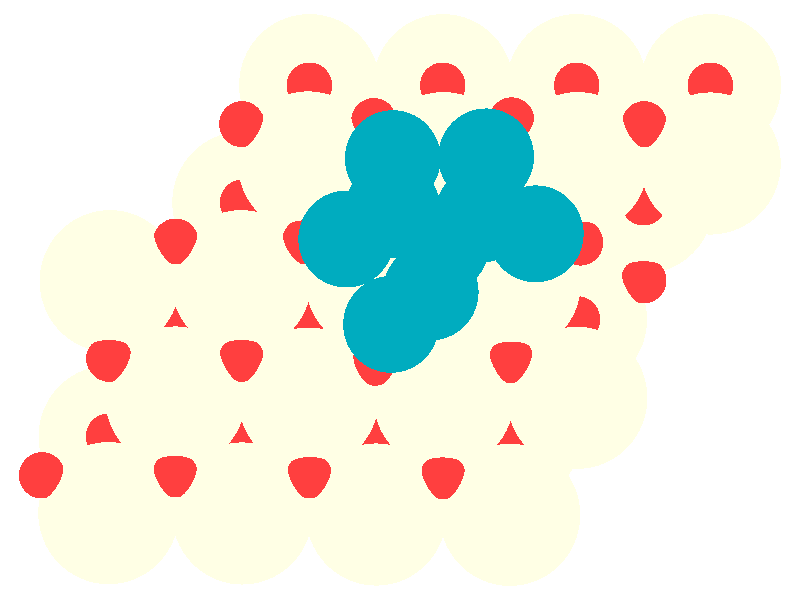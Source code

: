 #include "colors.inc"
#include "finish.inc"

global_settings {assumed_gamma 1 max_trace_level 6}
background {color White}
camera {orthographic
  right -23.22*x up 17.23*y
  direction 1.00*z
  location <0,0,50.00> look_at <0,0,0>}
light_source {<  2.00,   3.00,  40.00> color White
  area_light <0.70, 0, 0>, <0, 0.70, 0>, 3, 3
  adaptive 1 jitter}

#declare simple = finish {phong 0.7}
#declare pale = finish {ambient .5 diffuse .85 roughness .001 specular 0.200 }
#declare intermediate = finish {ambient 0.3 diffuse 0.6 specular 0.10 roughness 0.04 }
#declare vmd = finish {ambient .0 diffuse .65 phong 0.1 phong_size 40. specular 0.500 }
#declare jmol = finish {ambient .2 diffuse .6 specular 1 roughness .001 metallic}
#declare ase2 = finish {ambient 0.05 brilliance 3 diffuse 0.6 metallic specular 0.70 roughness 0.04 reflection 0.15}
#declare ase3 = finish {ambient .15 brilliance 2 diffuse .6 metallic specular 1. roughness .001 reflection .0}
#declare glass = finish {ambient .05 diffuse .3 specular 1. roughness .001}
#declare glass2 = finish {ambient .0 diffuse .3 specular 1. reflection .25 roughness .001}
#declare Rcell = 0.020;
#declare Rbond = 0.100;

#macro atom(LOC, R, COL, TRANS, FIN)
  sphere{LOC, R texture{pigment{color COL transmit TRANS} finish{FIN}}}
#end
#macro constrain(LOC, R, COL, TRANS FIN)
union{torus{R, Rcell rotate 45*z texture{pigment{color COL transmit TRANS} finish{FIN}}}
      torus{R, Rcell rotate -45*z texture{pigment{color COL transmit TRANS} finish{FIN}}}
      translate LOC}
#end

atom(< -2.63,   6.17,  -7.83>, 2.04, rgb <1.00, 1.00, 0.78>, 0.0, ase3) // #0 
atom(<  3.19,  -3.92,  -7.83>, 2.04, rgb <1.00, 1.00, 0.78>, 0.0, ase3) // #1 
atom(< -6.51,  -0.56,  -7.83>, 2.04, rgb <1.00, 1.00, 0.78>, 0.0, ase3) // #2 
atom(<  5.13,  -0.56,  -7.83>, 2.04, rgb <1.00, 1.00, 0.78>, 0.0, ase3) // #3 
atom(<  1.25,   6.17,  -7.83>, 2.04, rgb <1.00, 1.00, 0.78>, 0.0, ase3) // #4 
atom(<  7.07,   2.80,  -7.83>, 2.04, rgb <1.00, 1.00, 0.78>, 0.0, ase3) // #5 
atom(< -2.63,  -0.56,  -7.83>, 2.04, rgb <1.00, 1.00, 0.78>, 0.0, ase3) // #6 
atom(<  9.02,   6.17,  -7.83>, 2.04, rgb <1.00, 1.00, 0.78>, 0.0, ase3) // #7 
atom(<  5.13,   6.17,  -7.83>, 2.04, rgb <1.00, 1.00, 0.78>, 0.0, ase3) // #8 
atom(< -0.69,  -3.92,  -7.83>, 2.04, rgb <1.00, 1.00, 0.78>, 0.0, ase3) // #9 
atom(<  1.25,  -0.56,  -7.83>, 2.04, rgb <1.00, 1.00, 0.78>, 0.0, ase3) // #10 
atom(< -0.69,   2.80,  -7.83>, 2.04, rgb <1.00, 1.00, 0.78>, 0.0, ase3) // #11 
atom(< -8.45,  -3.92,  -7.83>, 2.04, rgb <1.00, 1.00, 0.78>, 0.0, ase3) // #12 
atom(<  3.19,   2.80,  -7.83>, 2.04, rgb <1.00, 1.00, 0.78>, 0.0, ase3) // #13 
atom(< -4.57,   2.80,  -7.83>, 2.04, rgb <1.00, 1.00, 0.78>, 0.0, ase3) // #14 
atom(< -4.57,  -3.92,  -7.83>, 2.04, rgb <1.00, 1.00, 0.78>, 0.0, ase3) // #15 
atom(< -4.58,  -6.13,  -4.72>, 2.04, rgb <1.00, 1.00, 0.78>, 0.0, ase3) // #16 
atom(<  3.21,   0.49,  -4.74>, 2.04, rgb <1.00, 1.00, 0.78>, 0.0, ase3) // #17 
atom(< -2.66,  -2.83,  -4.71>, 2.04, rgb <1.00, 1.00, 0.78>, 0.0, ase3) // #18 
atom(< -0.69,  -6.16,  -4.74>, 2.04, rgb <1.00, 1.00, 0.78>, 0.0, ase3) // #19 
atom(< -0.71,   0.55,  -4.77>, 2.04, rgb <1.00, 1.00, 0.78>, 0.0, ase3) // #20 
atom(<  1.27,  -2.83,  -4.72>, 2.04, rgb <1.00, 1.00, 0.78>, 0.0, ase3) // #21 
atom(<  1.26,   3.93,  -4.77>, 2.04, rgb <1.00, 1.00, 0.78>, 0.0, ase3) // #22 
atom(< -8.42,   0.54,  -4.71>, 2.04, rgb <1.00, 1.00, 0.78>, 0.0, ase3) // #23 
atom(< -8.46,  -6.12,  -4.72>, 2.04, rgb <1.00, 1.00, 0.78>, 0.0, ase3) // #24 
atom(<  9.01,   3.92,  -4.74>, 2.04, rgb <1.00, 1.00, 0.78>, 0.0, ase3) // #25 
atom(< -6.52,  -2.80,  -4.72>, 2.04, rgb <1.00, 1.00, 0.78>, 0.0, ase3) // #26 
atom(<  5.14,  -2.81,  -4.73>, 2.04, rgb <1.00, 1.00, 0.78>, 0.0, ase3) // #27 
atom(< -4.61,   0.54,  -4.72>, 2.04, rgb <1.00, 1.00, 0.78>, 0.0, ase3) // #28 
atom(<  5.16,   3.93,  -4.71>, 2.04, rgb <1.00, 1.00, 0.78>, 0.0, ase3) // #29 
atom(< -2.67,   3.95,  -4.72>, 2.04, rgb <1.00, 1.00, 0.78>, 0.0, ase3) // #30 
atom(<  3.19,  -6.17,  -4.73>, 2.04, rgb <1.00, 1.00, 0.78>, 0.0, ase3) // #31 
atom(< -2.63,   1.68,  -8.62>, 0.66, rgb <1.00, 0.05, 0.05>, 0.0, ase3) // #32 
atom(< -8.45,  -1.68,  -8.62>, 0.66, rgb <1.00, 0.05, 0.05>, 0.0, ase3) // #33 
atom(< -0.69,   5.04,  -8.62>, 0.66, rgb <1.00, 0.05, 0.05>, 0.0, ase3) // #34 
atom(<-10.40,  -5.04,  -8.62>, 0.66, rgb <1.00, 0.05, 0.05>, 0.0, ase3) // #35 
atom(<  3.19,  -1.68,  -8.62>, 0.66, rgb <1.00, 0.05, 0.05>, 0.0, ase3) // #36 
atom(< -4.57,   5.04,  -8.62>, 0.66, rgb <1.00, 0.05, 0.05>, 0.0, ase3) // #37 
atom(<  1.25,   1.68,  -8.62>, 0.66, rgb <1.00, 0.05, 0.05>, 0.0, ase3) // #38 
atom(< -6.51,   1.68,  -8.62>, 0.66, rgb <1.00, 0.05, 0.05>, 0.0, ase3) // #39 
atom(< -6.51,  -5.04,  -8.62>, 0.66, rgb <1.00, 0.05, 0.05>, 0.0, ase3) // #40 
atom(<  7.07,   5.04,  -8.62>, 0.66, rgb <1.00, 0.05, 0.05>, 0.0, ase3) // #41 
atom(< -0.69,  -1.68,  -8.62>, 0.66, rgb <1.00, 0.05, 0.05>, 0.0, ase3) // #42 
atom(< -2.63,  -5.04,  -8.62>, 0.66, rgb <1.00, 0.05, 0.05>, 0.0, ase3) // #43 
atom(< -4.57,  -1.68,  -8.62>, 0.66, rgb <1.00, 0.05, 0.05>, 0.0, ase3) // #44 
atom(<  3.19,   5.04,  -8.62>, 0.66, rgb <1.00, 0.05, 0.05>, 0.0, ase3) // #45 
atom(<  5.13,   1.68,  -8.62>, 0.66, rgb <1.00, 0.05, 0.05>, 0.0, ase3) // #46 
atom(<  1.25,  -5.04,  -8.62>, 0.66, rgb <1.00, 0.05, 0.05>, 0.0, ase3) // #47 
atom(< -4.57,  -6.16,  -7.04>, 0.66, rgb <1.00, 0.05, 0.05>, 0.0, ase3) // #48 
atom(< -2.63,  -2.80,  -7.04>, 0.66, rgb <1.00, 0.05, 0.05>, 0.0, ase3) // #49 
atom(< -0.69,  -6.16,  -7.04>, 0.66, rgb <1.00, 0.05, 0.05>, 0.0, ase3) // #50 
atom(< -4.57,   0.56,  -7.04>, 0.66, rgb <1.00, 0.05, 0.05>, 0.0, ase3) // #51 
atom(< -0.69,   0.56,  -7.04>, 0.66, rgb <1.00, 0.05, 0.05>, 0.0, ase3) // #52 
atom(<  7.07,   0.56,  -7.04>, 0.66, rgb <1.00, 0.05, 0.05>, 0.0, ase3) // #53 
atom(<  1.25,  -2.80,  -7.04>, 0.66, rgb <1.00, 0.05, 0.05>, 0.0, ase3) // #54 
atom(< -6.51,  -2.80,  -7.04>, 0.66, rgb <1.00, 0.05, 0.05>, 0.0, ase3) // #55 
atom(<  5.13,  -2.80,  -7.04>, 0.66, rgb <1.00, 0.05, 0.05>, 0.0, ase3) // #56 
atom(< -8.45,  -6.16,  -7.04>, 0.66, rgb <1.00, 0.05, 0.05>, 0.0, ase3) // #57 
atom(<  3.19,   0.56,  -7.04>, 0.66, rgb <1.00, 0.05, 0.05>, 0.0, ase3) // #58 
atom(<  3.19,  -6.16,  -7.04>, 0.66, rgb <1.00, 0.05, 0.05>, 0.0, ase3) // #59 
atom(<  9.02,   3.92,  -7.04>, 0.66, rgb <1.00, 0.05, 0.05>, 0.0, ase3) // #60 
atom(<  5.13,   3.92,  -7.04>, 0.66, rgb <1.00, 0.05, 0.05>, 0.0, ase3) // #61 
atom(< -2.63,   3.92,  -7.04>, 0.66, rgb <1.00, 0.05, 0.05>, 0.0, ase3) // #62 
atom(<  1.25,   3.92,  -7.04>, 0.66, rgb <1.00, 0.05, 0.05>, 0.0, ase3) // #63 
atom(< -0.69,  -3.92,  -5.53>, 0.66, rgb <1.00, 0.05, 0.05>, 0.0, ase3) // #64 
atom(< -4.57,   2.80,  -5.53>, 0.66, rgb <1.00, 0.05, 0.05>, 0.0, ase3) // #65 
atom(<  9.01,   6.16,  -5.54>, 0.66, rgb <1.00, 0.05, 0.05>, 0.0, ase3) // #66 
atom(<  5.13,   6.16,  -5.52>, 0.66, rgb <1.00, 0.05, 0.05>, 0.0, ase3) // #67 
atom(<  7.07,   2.80,  -5.52>, 0.66, rgb <1.00, 0.05, 0.05>, 0.0, ase3) // #68 
atom(<  1.22,  -0.64,  -5.53>, 0.66, rgb <1.00, 0.05, 0.05>, 0.0, ase3) // #69 
atom(< -2.63,   6.16,  -5.53>, 0.66, rgb <1.00, 0.05, 0.05>, 0.0, ase3) // #70 
atom(< -6.52,  -0.56,  -5.53>, 0.66, rgb <1.00, 0.05, 0.05>, 0.0, ase3) // #71 
atom(< -2.62,  -0.56,  -5.51>, 0.66, rgb <1.00, 0.05, 0.05>, 0.0, ase3) // #72 
atom(< -0.76,   2.84,  -5.52>, 0.66, rgb <1.00, 0.05, 0.05>, 0.0, ase3) // #73 
atom(<  5.15,  -0.55,  -5.53>, 0.66, rgb <1.00, 0.05, 0.05>, 0.0, ase3) // #74 
atom(< -4.57,  -3.92,  -5.53>, 0.66, rgb <1.00, 0.05, 0.05>, 0.0, ase3) // #75 
atom(<  3.27,   2.85,  -5.52>, 0.66, rgb <1.00, 0.05, 0.05>, 0.0, ase3) // #76 
atom(<  1.24,   6.16,  -5.52>, 0.66, rgb <1.00, 0.05, 0.05>, 0.0, ase3) // #77 
atom(< -8.46,  -3.92,  -5.54>, 0.66, rgb <1.00, 0.05, 0.05>, 0.0, ase3) // #78 
atom(<  3.19,  -3.94,  -5.54>, 0.66, rgb <1.00, 0.05, 0.05>, 0.0, ase3) // #79 
atom(< -0.76,   5.14,  -3.83>, 0.66, rgb <1.00, 0.05, 0.05>, 0.0, ase3) // #80 
atom(<  7.09,   5.05,  -3.96>, 0.66, rgb <1.00, 0.05, 0.05>, 0.0, ase3) // #81 
atom(<  3.24,   5.16,  -3.83>, 0.66, rgb <1.00, 0.05, 0.05>, 0.0, ase3) // #82 
atom(<-10.39,  -5.03,  -3.95>, 0.66, rgb <1.00, 0.05, 0.05>, 0.0, ase3) // #83 
atom(< -2.76,   1.69,  -3.83>, 0.66, rgb <1.00, 0.05, 0.05>, 0.0, ase3) // #84 
atom(< -4.60,  -1.69,  -3.95>, 0.66, rgb <1.00, 0.05, 0.05>, 0.0, ase3) // #85 
atom(< -6.53,  -5.01,  -3.95>, 0.66, rgb <1.00, 0.05, 0.05>, 0.0, ase3) // #86 
atom(< -8.44,  -1.69,  -3.95>, 0.66, rgb <1.00, 0.05, 0.05>, 0.0, ase3) // #87 
atom(<  1.28,   1.66,  -4.31>, 0.66, rgb <1.00, 0.05, 0.05>, 0.0, ase3) // #88 
atom(< -0.73,  -1.80,  -3.83>, 0.66, rgb <1.00, 0.05, 0.05>, 0.0, ase3) // #89 
atom(< -2.63,  -5.04,  -3.95>, 0.66, rgb <1.00, 0.05, 0.05>, 0.0, ase3) // #90 
atom(< -6.51,   1.68,  -3.95>, 0.66, rgb <1.00, 0.05, 0.05>, 0.0, ase3) // #91 
atom(<  5.24,   1.65,  -3.82>, 0.66, rgb <1.00, 0.05, 0.05>, 0.0, ase3) // #92 
atom(<  3.23,  -1.73,  -3.98>, 0.66, rgb <1.00, 0.05, 0.05>, 0.0, ase3) // #93 
atom(<  1.25,  -5.06,  -3.96>, 0.66, rgb <1.00, 0.05, 0.05>, 0.0, ase3) // #94 
atom(< -4.59,   5.05,  -3.96>, 0.66, rgb <1.00, 0.05, 0.05>, 0.0, ase3) // #95 
atom(< -0.26,  -0.70,  -2.13>, 1.39, rgb <0.00, 0.41, 0.52>, 0.0, ase3) // #96 
atom(<  2.42,   2.48,  -0.06>, 1.39, rgb <0.00, 0.41, 0.52>, 0.0, ase3) // #97 
atom(<  1.21,   1.59,  -2.25>, 1.39, rgb <0.00, 0.41, 0.52>, 0.0, ase3) // #98 
atom(< -0.21,   2.59,  -0.03>, 1.39, rgb <0.00, 0.41, 0.52>, 0.0, ase3) // #99 
atom(<  3.94,   1.90,  -2.19>, 1.39, rgb <0.00, 0.41, 0.52>, 0.0, ase3) // #100 
atom(< -1.56,   1.75,  -2.13>, 1.39, rgb <0.00, 0.41, 0.52>, 0.0, ase3) // #101 
atom(<  2.50,   4.11,  -2.14>, 1.39, rgb <0.00, 0.41, 0.52>, 0.0, ase3) // #102 
atom(< -0.21,   4.06,  -2.16>, 1.39, rgb <0.00, 0.41, 0.52>, 0.0, ase3) // #103 
atom(<  0.89,   0.23,   0.00>, 1.39, rgb <0.00, 0.41, 0.52>, 0.0, ase3) // #104 
